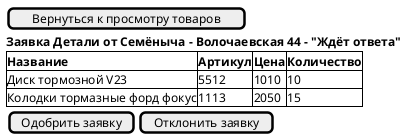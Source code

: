 @startsalt Отправление заявки
{
    [Вернуться к просмотру товаров]
    <b>Заявка Детали от Семёныча - Волочаевская 44 - "Ждёт ответа"
    {#<b>Название|<b>Артикул| <b>Цена| <b>Количество
    Диск тормозной V23|5512|1010|10
    Колодки тормазные форд фокус|1113|2050|15

    
    }
    {
        [Одобрить заявку]|[Отклонить заявку]
    }
    
}
@endsalt
